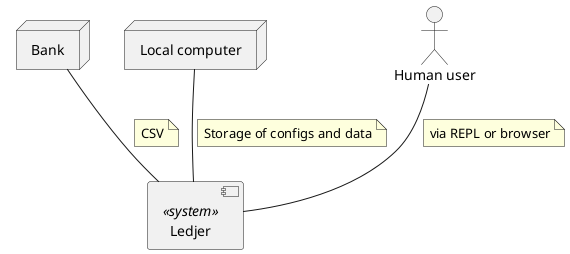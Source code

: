 @startuml

node Bank

node "Local computer" as local_comp

[Ledjer] << system >>

:Human user: -- [Ledjer]
note on link 
    via REPL or browser
end note

Bank -- Ledjer
note on link
    CSV
end note

local_comp -- Ledjer
note on link
    Storage of configs and data
end note

@enduml